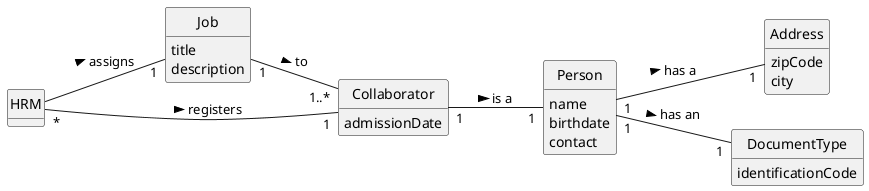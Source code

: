 @startuml
skinparam monochrome true
skinparam packageStyle rectangle
skinparam shadowing false

left to right direction

skinparam classAttributeIconSize 0

hide circle
hide methods


class HRM {
}

class Job {
    title
    description
}

class Collaborator {
    admissionDate
}

class Person {
    name
    birthdate
    contact

}

class Address{
    zipCode
    city
}

class DocumentType{
  identificationCode
}

' Relationships
Person "1"--"1" Address: has a >
Collaborator "1" -- "1" Person: is a >
Person  "1"--"1"  DocumentType : has an >
HRM "*" -- "1" Collaborator : registers >
HRM -- "1" Job : assigns >
Job "1" -- "1..*" Collaborator : to >

@enduml
